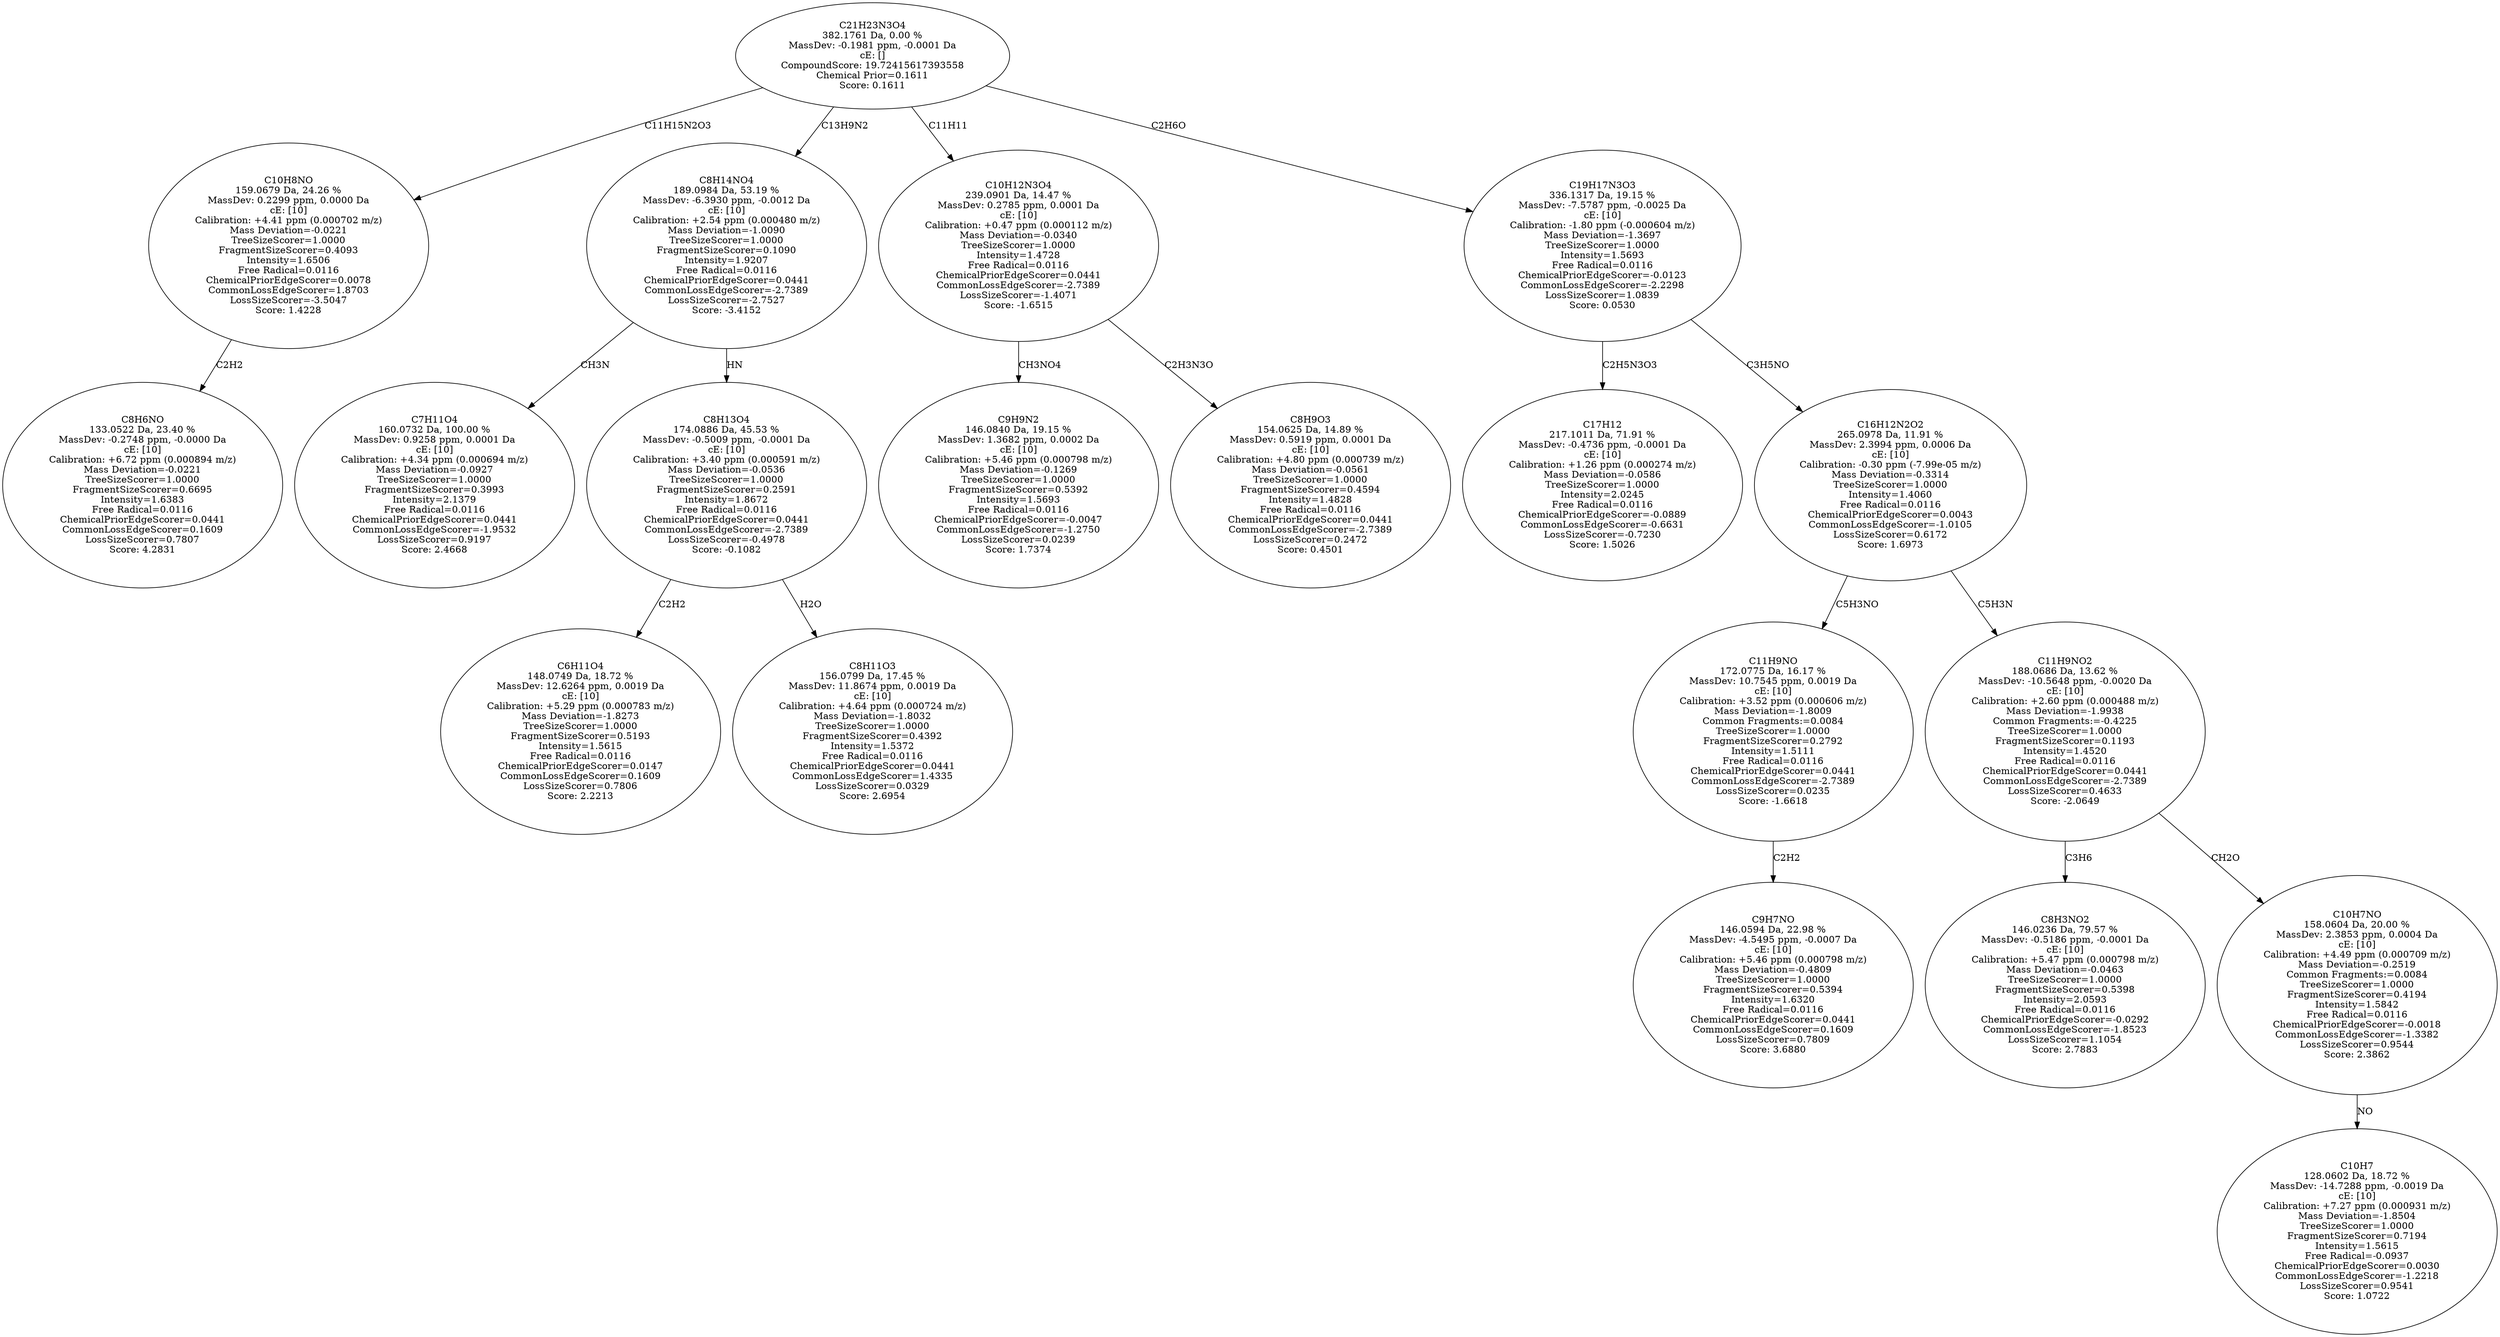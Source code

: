strict digraph {
v1 [label="C8H6NO\n133.0522 Da, 23.40 %\nMassDev: -0.2748 ppm, -0.0000 Da\ncE: [10]\nCalibration: +6.72 ppm (0.000894 m/z)\nMass Deviation=-0.0221\nTreeSizeScorer=1.0000\nFragmentSizeScorer=0.6695\nIntensity=1.6383\nFree Radical=0.0116\nChemicalPriorEdgeScorer=0.0441\nCommonLossEdgeScorer=0.1609\nLossSizeScorer=0.7807\nScore: 4.2831"];
v2 [label="C10H8NO\n159.0679 Da, 24.26 %\nMassDev: 0.2299 ppm, 0.0000 Da\ncE: [10]\nCalibration: +4.41 ppm (0.000702 m/z)\nMass Deviation=-0.0221\nTreeSizeScorer=1.0000\nFragmentSizeScorer=0.4093\nIntensity=1.6506\nFree Radical=0.0116\nChemicalPriorEdgeScorer=0.0078\nCommonLossEdgeScorer=1.8703\nLossSizeScorer=-3.5047\nScore: 1.4228"];
v3 [label="C7H11O4\n160.0732 Da, 100.00 %\nMassDev: 0.9258 ppm, 0.0001 Da\ncE: [10]\nCalibration: +4.34 ppm (0.000694 m/z)\nMass Deviation=-0.0927\nTreeSizeScorer=1.0000\nFragmentSizeScorer=0.3993\nIntensity=2.1379\nFree Radical=0.0116\nChemicalPriorEdgeScorer=0.0441\nCommonLossEdgeScorer=-1.9532\nLossSizeScorer=0.9197\nScore: 2.4668"];
v4 [label="C6H11O4\n148.0749 Da, 18.72 %\nMassDev: 12.6264 ppm, 0.0019 Da\ncE: [10]\nCalibration: +5.29 ppm (0.000783 m/z)\nMass Deviation=-1.8273\nTreeSizeScorer=1.0000\nFragmentSizeScorer=0.5193\nIntensity=1.5615\nFree Radical=0.0116\nChemicalPriorEdgeScorer=0.0147\nCommonLossEdgeScorer=0.1609\nLossSizeScorer=0.7806\nScore: 2.2213"];
v5 [label="C8H11O3\n156.0799 Da, 17.45 %\nMassDev: 11.8674 ppm, 0.0019 Da\ncE: [10]\nCalibration: +4.64 ppm (0.000724 m/z)\nMass Deviation=-1.8032\nTreeSizeScorer=1.0000\nFragmentSizeScorer=0.4392\nIntensity=1.5372\nFree Radical=0.0116\nChemicalPriorEdgeScorer=0.0441\nCommonLossEdgeScorer=1.4335\nLossSizeScorer=0.0329\nScore: 2.6954"];
v6 [label="C8H13O4\n174.0886 Da, 45.53 %\nMassDev: -0.5009 ppm, -0.0001 Da\ncE: [10]\nCalibration: +3.40 ppm (0.000591 m/z)\nMass Deviation=-0.0536\nTreeSizeScorer=1.0000\nFragmentSizeScorer=0.2591\nIntensity=1.8672\nFree Radical=0.0116\nChemicalPriorEdgeScorer=0.0441\nCommonLossEdgeScorer=-2.7389\nLossSizeScorer=-0.4978\nScore: -0.1082"];
v7 [label="C8H14NO4\n189.0984 Da, 53.19 %\nMassDev: -6.3930 ppm, -0.0012 Da\ncE: [10]\nCalibration: +2.54 ppm (0.000480 m/z)\nMass Deviation=-1.0090\nTreeSizeScorer=1.0000\nFragmentSizeScorer=0.1090\nIntensity=1.9207\nFree Radical=0.0116\nChemicalPriorEdgeScorer=0.0441\nCommonLossEdgeScorer=-2.7389\nLossSizeScorer=-2.7527\nScore: -3.4152"];
v8 [label="C9H9N2\n146.0840 Da, 19.15 %\nMassDev: 1.3682 ppm, 0.0002 Da\ncE: [10]\nCalibration: +5.46 ppm (0.000798 m/z)\nMass Deviation=-0.1269\nTreeSizeScorer=1.0000\nFragmentSizeScorer=0.5392\nIntensity=1.5693\nFree Radical=0.0116\nChemicalPriorEdgeScorer=-0.0047\nCommonLossEdgeScorer=-1.2750\nLossSizeScorer=0.0239\nScore: 1.7374"];
v9 [label="C8H9O3\n154.0625 Da, 14.89 %\nMassDev: 0.5919 ppm, 0.0001 Da\ncE: [10]\nCalibration: +4.80 ppm (0.000739 m/z)\nMass Deviation=-0.0561\nTreeSizeScorer=1.0000\nFragmentSizeScorer=0.4594\nIntensity=1.4828\nFree Radical=0.0116\nChemicalPriorEdgeScorer=0.0441\nCommonLossEdgeScorer=-2.7389\nLossSizeScorer=0.2472\nScore: 0.4501"];
v10 [label="C10H12N3O4\n239.0901 Da, 14.47 %\nMassDev: 0.2785 ppm, 0.0001 Da\ncE: [10]\nCalibration: +0.47 ppm (0.000112 m/z)\nMass Deviation=-0.0340\nTreeSizeScorer=1.0000\nIntensity=1.4728\nFree Radical=0.0116\nChemicalPriorEdgeScorer=0.0441\nCommonLossEdgeScorer=-2.7389\nLossSizeScorer=-1.4071\nScore: -1.6515"];
v11 [label="C17H12\n217.1011 Da, 71.91 %\nMassDev: -0.4736 ppm, -0.0001 Da\ncE: [10]\nCalibration: +1.26 ppm (0.000274 m/z)\nMass Deviation=-0.0586\nTreeSizeScorer=1.0000\nIntensity=2.0245\nFree Radical=0.0116\nChemicalPriorEdgeScorer=-0.0889\nCommonLossEdgeScorer=-0.6631\nLossSizeScorer=-0.7230\nScore: 1.5026"];
v12 [label="C9H7NO\n146.0594 Da, 22.98 %\nMassDev: -4.5495 ppm, -0.0007 Da\ncE: [10]\nCalibration: +5.46 ppm (0.000798 m/z)\nMass Deviation=-0.4809\nTreeSizeScorer=1.0000\nFragmentSizeScorer=0.5394\nIntensity=1.6320\nFree Radical=0.0116\nChemicalPriorEdgeScorer=0.0441\nCommonLossEdgeScorer=0.1609\nLossSizeScorer=0.7809\nScore: 3.6880"];
v13 [label="C11H9NO\n172.0775 Da, 16.17 %\nMassDev: 10.7545 ppm, 0.0019 Da\ncE: [10]\nCalibration: +3.52 ppm (0.000606 m/z)\nMass Deviation=-1.8009\nCommon Fragments:=0.0084\nTreeSizeScorer=1.0000\nFragmentSizeScorer=0.2792\nIntensity=1.5111\nFree Radical=0.0116\nChemicalPriorEdgeScorer=0.0441\nCommonLossEdgeScorer=-2.7389\nLossSizeScorer=0.0235\nScore: -1.6618"];
v14 [label="C8H3NO2\n146.0236 Da, 79.57 %\nMassDev: -0.5186 ppm, -0.0001 Da\ncE: [10]\nCalibration: +5.47 ppm (0.000798 m/z)\nMass Deviation=-0.0463\nTreeSizeScorer=1.0000\nFragmentSizeScorer=0.5398\nIntensity=2.0593\nFree Radical=0.0116\nChemicalPriorEdgeScorer=-0.0292\nCommonLossEdgeScorer=-1.8523\nLossSizeScorer=1.1054\nScore: 2.7883"];
v15 [label="C10H7\n128.0602 Da, 18.72 %\nMassDev: -14.7288 ppm, -0.0019 Da\ncE: [10]\nCalibration: +7.27 ppm (0.000931 m/z)\nMass Deviation=-1.8504\nTreeSizeScorer=1.0000\nFragmentSizeScorer=0.7194\nIntensity=1.5615\nFree Radical=-0.0937\nChemicalPriorEdgeScorer=0.0030\nCommonLossEdgeScorer=-1.2218\nLossSizeScorer=0.9541\nScore: 1.0722"];
v16 [label="C10H7NO\n158.0604 Da, 20.00 %\nMassDev: 2.3853 ppm, 0.0004 Da\ncE: [10]\nCalibration: +4.49 ppm (0.000709 m/z)\nMass Deviation=-0.2519\nCommon Fragments:=0.0084\nTreeSizeScorer=1.0000\nFragmentSizeScorer=0.4194\nIntensity=1.5842\nFree Radical=0.0116\nChemicalPriorEdgeScorer=-0.0018\nCommonLossEdgeScorer=-1.3382\nLossSizeScorer=0.9544\nScore: 2.3862"];
v17 [label="C11H9NO2\n188.0686 Da, 13.62 %\nMassDev: -10.5648 ppm, -0.0020 Da\ncE: [10]\nCalibration: +2.60 ppm (0.000488 m/z)\nMass Deviation=-1.9938\nCommon Fragments:=-0.4225\nTreeSizeScorer=1.0000\nFragmentSizeScorer=0.1193\nIntensity=1.4520\nFree Radical=0.0116\nChemicalPriorEdgeScorer=0.0441\nCommonLossEdgeScorer=-2.7389\nLossSizeScorer=0.4633\nScore: -2.0649"];
v18 [label="C16H12N2O2\n265.0978 Da, 11.91 %\nMassDev: 2.3994 ppm, 0.0006 Da\ncE: [10]\nCalibration: -0.30 ppm (-7.99e-05 m/z)\nMass Deviation=-0.3314\nTreeSizeScorer=1.0000\nIntensity=1.4060\nFree Radical=0.0116\nChemicalPriorEdgeScorer=0.0043\nCommonLossEdgeScorer=-1.0105\nLossSizeScorer=0.6172\nScore: 1.6973"];
v19 [label="C19H17N3O3\n336.1317 Da, 19.15 %\nMassDev: -7.5787 ppm, -0.0025 Da\ncE: [10]\nCalibration: -1.80 ppm (-0.000604 m/z)\nMass Deviation=-1.3697\nTreeSizeScorer=1.0000\nIntensity=1.5693\nFree Radical=0.0116\nChemicalPriorEdgeScorer=-0.0123\nCommonLossEdgeScorer=-2.2298\nLossSizeScorer=1.0839\nScore: 0.0530"];
v20 [label="C21H23N3O4\n382.1761 Da, 0.00 %\nMassDev: -0.1981 ppm, -0.0001 Da\ncE: []\nCompoundScore: 19.72415617393558\nChemical Prior=0.1611\nScore: 0.1611"];
v2 -> v1 [label="C2H2"];
v20 -> v2 [label="C11H15N2O3"];
v7 -> v3 [label="CH3N"];
v6 -> v4 [label="C2H2"];
v6 -> v5 [label="H2O"];
v7 -> v6 [label="HN"];
v20 -> v7 [label="C13H9N2"];
v10 -> v8 [label="CH3NO4"];
v10 -> v9 [label="C2H3N3O"];
v20 -> v10 [label="C11H11"];
v19 -> v11 [label="C2H5N3O3"];
v13 -> v12 [label="C2H2"];
v18 -> v13 [label="C5H3NO"];
v17 -> v14 [label="C3H6"];
v16 -> v15 [label="NO"];
v17 -> v16 [label="CH2O"];
v18 -> v17 [label="C5H3N"];
v19 -> v18 [label="C3H5NO"];
v20 -> v19 [label="C2H6O"];
}